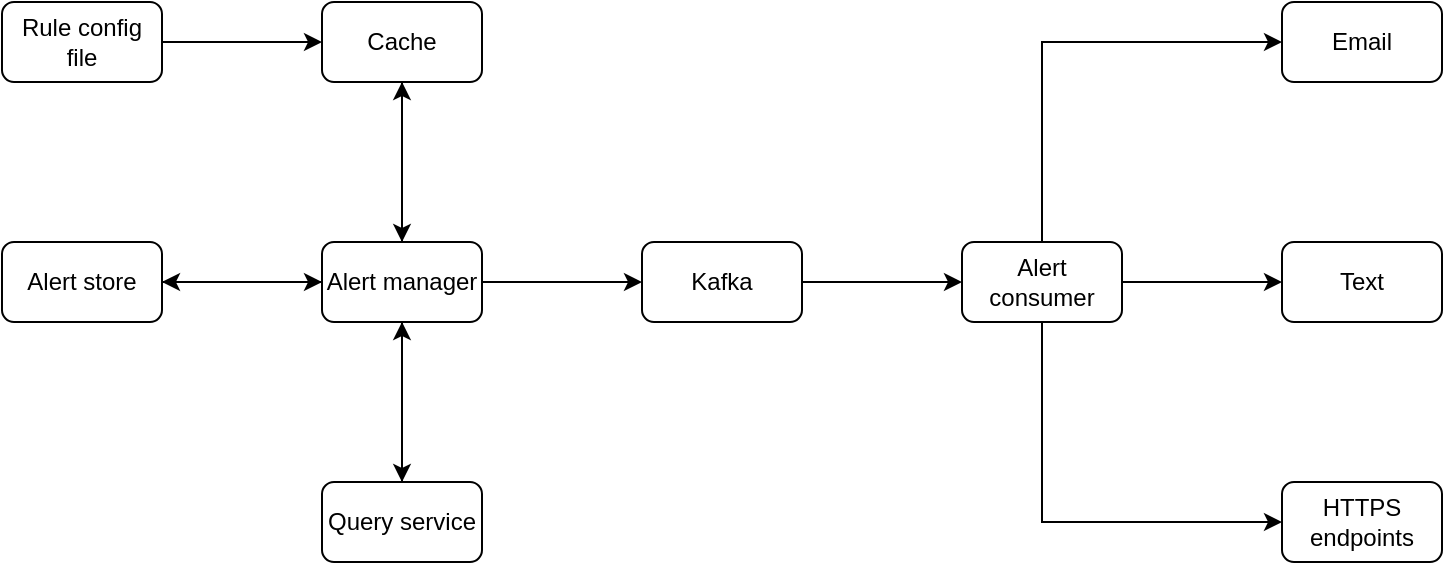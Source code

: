 <mxfile version="24.3.1" type="device">
  <diagram id="bc47vRQSer-DN1HRI0ml" name="Page-1">
    <mxGraphModel dx="882" dy="578" grid="1" gridSize="10" guides="1" tooltips="1" connect="1" arrows="1" fold="1" page="1" pageScale="1" pageWidth="850" pageHeight="1100" math="0" shadow="0">
      <root>
        <mxCell id="0" />
        <mxCell id="1" parent="0" />
        <mxCell id="OXltdeSApc8HWGbgr6Wj-12" style="edgeStyle=orthogonalEdgeStyle;rounded=0;orthogonalLoop=1;jettySize=auto;html=1;exitX=1;exitY=0.5;exitDx=0;exitDy=0;" edge="1" parent="1" source="OXltdeSApc8HWGbgr6Wj-1" target="OXltdeSApc8HWGbgr6Wj-3">
          <mxGeometry relative="1" as="geometry" />
        </mxCell>
        <mxCell id="OXltdeSApc8HWGbgr6Wj-1" value="Rule config file" style="rounded=1;whiteSpace=wrap;html=1;" vertex="1" parent="1">
          <mxGeometry x="40" y="80" width="80" height="40" as="geometry" />
        </mxCell>
        <mxCell id="OXltdeSApc8HWGbgr6Wj-14" style="edgeStyle=orthogonalEdgeStyle;rounded=0;orthogonalLoop=1;jettySize=auto;html=1;exitX=1;exitY=0.5;exitDx=0;exitDy=0;entryX=0;entryY=0.5;entryDx=0;entryDy=0;" edge="1" parent="1" source="OXltdeSApc8HWGbgr6Wj-2" target="OXltdeSApc8HWGbgr6Wj-4">
          <mxGeometry relative="1" as="geometry" />
        </mxCell>
        <mxCell id="OXltdeSApc8HWGbgr6Wj-2" value="Alert store" style="rounded=1;whiteSpace=wrap;html=1;" vertex="1" parent="1">
          <mxGeometry x="40" y="200" width="80" height="40" as="geometry" />
        </mxCell>
        <mxCell id="OXltdeSApc8HWGbgr6Wj-15" style="edgeStyle=orthogonalEdgeStyle;rounded=0;orthogonalLoop=1;jettySize=auto;html=1;exitX=0.5;exitY=1;exitDx=0;exitDy=0;entryX=0.5;entryY=0;entryDx=0;entryDy=0;" edge="1" parent="1" source="OXltdeSApc8HWGbgr6Wj-3" target="OXltdeSApc8HWGbgr6Wj-4">
          <mxGeometry relative="1" as="geometry" />
        </mxCell>
        <mxCell id="OXltdeSApc8HWGbgr6Wj-3" value="Cache" style="rounded=1;whiteSpace=wrap;html=1;" vertex="1" parent="1">
          <mxGeometry x="200" y="80" width="80" height="40" as="geometry" />
        </mxCell>
        <mxCell id="OXltdeSApc8HWGbgr6Wj-13" style="edgeStyle=orthogonalEdgeStyle;rounded=0;orthogonalLoop=1;jettySize=auto;html=1;exitX=0;exitY=0.5;exitDx=0;exitDy=0;entryX=1;entryY=0.5;entryDx=0;entryDy=0;" edge="1" parent="1" source="OXltdeSApc8HWGbgr6Wj-4" target="OXltdeSApc8HWGbgr6Wj-2">
          <mxGeometry relative="1" as="geometry" />
        </mxCell>
        <mxCell id="OXltdeSApc8HWGbgr6Wj-16" style="edgeStyle=orthogonalEdgeStyle;rounded=0;orthogonalLoop=1;jettySize=auto;html=1;exitX=0.5;exitY=0;exitDx=0;exitDy=0;" edge="1" parent="1" source="OXltdeSApc8HWGbgr6Wj-4" target="OXltdeSApc8HWGbgr6Wj-3">
          <mxGeometry relative="1" as="geometry" />
        </mxCell>
        <mxCell id="OXltdeSApc8HWGbgr6Wj-17" style="edgeStyle=orthogonalEdgeStyle;rounded=0;orthogonalLoop=1;jettySize=auto;html=1;exitX=0.5;exitY=1;exitDx=0;exitDy=0;entryX=0.5;entryY=0;entryDx=0;entryDy=0;" edge="1" parent="1" source="OXltdeSApc8HWGbgr6Wj-4" target="OXltdeSApc8HWGbgr6Wj-5">
          <mxGeometry relative="1" as="geometry" />
        </mxCell>
        <mxCell id="OXltdeSApc8HWGbgr6Wj-19" style="edgeStyle=orthogonalEdgeStyle;rounded=0;orthogonalLoop=1;jettySize=auto;html=1;exitX=1;exitY=0.5;exitDx=0;exitDy=0;entryX=0;entryY=0.5;entryDx=0;entryDy=0;" edge="1" parent="1" source="OXltdeSApc8HWGbgr6Wj-4" target="OXltdeSApc8HWGbgr6Wj-6">
          <mxGeometry relative="1" as="geometry" />
        </mxCell>
        <mxCell id="OXltdeSApc8HWGbgr6Wj-4" value="Alert manager" style="rounded=1;whiteSpace=wrap;html=1;" vertex="1" parent="1">
          <mxGeometry x="200" y="200" width="80" height="40" as="geometry" />
        </mxCell>
        <mxCell id="OXltdeSApc8HWGbgr6Wj-18" style="edgeStyle=orthogonalEdgeStyle;rounded=0;orthogonalLoop=1;jettySize=auto;html=1;exitX=0.5;exitY=0;exitDx=0;exitDy=0;entryX=0.5;entryY=1;entryDx=0;entryDy=0;" edge="1" parent="1" source="OXltdeSApc8HWGbgr6Wj-5" target="OXltdeSApc8HWGbgr6Wj-4">
          <mxGeometry relative="1" as="geometry" />
        </mxCell>
        <mxCell id="OXltdeSApc8HWGbgr6Wj-5" value="Query service" style="rounded=1;whiteSpace=wrap;html=1;" vertex="1" parent="1">
          <mxGeometry x="200" y="320" width="80" height="40" as="geometry" />
        </mxCell>
        <mxCell id="OXltdeSApc8HWGbgr6Wj-20" style="edgeStyle=orthogonalEdgeStyle;rounded=0;orthogonalLoop=1;jettySize=auto;html=1;exitX=1;exitY=0.5;exitDx=0;exitDy=0;entryX=0;entryY=0.5;entryDx=0;entryDy=0;" edge="1" parent="1" source="OXltdeSApc8HWGbgr6Wj-6" target="OXltdeSApc8HWGbgr6Wj-7">
          <mxGeometry relative="1" as="geometry" />
        </mxCell>
        <mxCell id="OXltdeSApc8HWGbgr6Wj-6" value="Kafka" style="rounded=1;whiteSpace=wrap;html=1;" vertex="1" parent="1">
          <mxGeometry x="360" y="200" width="80" height="40" as="geometry" />
        </mxCell>
        <mxCell id="OXltdeSApc8HWGbgr6Wj-21" style="edgeStyle=orthogonalEdgeStyle;rounded=0;orthogonalLoop=1;jettySize=auto;html=1;exitX=1;exitY=0.5;exitDx=0;exitDy=0;entryX=0;entryY=0.5;entryDx=0;entryDy=0;" edge="1" parent="1" source="OXltdeSApc8HWGbgr6Wj-7" target="OXltdeSApc8HWGbgr6Wj-9">
          <mxGeometry relative="1" as="geometry" />
        </mxCell>
        <mxCell id="OXltdeSApc8HWGbgr6Wj-22" style="edgeStyle=orthogonalEdgeStyle;rounded=0;orthogonalLoop=1;jettySize=auto;html=1;exitX=0.5;exitY=0;exitDx=0;exitDy=0;entryX=0;entryY=0.5;entryDx=0;entryDy=0;" edge="1" parent="1" source="OXltdeSApc8HWGbgr6Wj-7" target="OXltdeSApc8HWGbgr6Wj-8">
          <mxGeometry relative="1" as="geometry" />
        </mxCell>
        <mxCell id="OXltdeSApc8HWGbgr6Wj-23" style="edgeStyle=orthogonalEdgeStyle;rounded=0;orthogonalLoop=1;jettySize=auto;html=1;exitX=0.5;exitY=1;exitDx=0;exitDy=0;entryX=0;entryY=0.5;entryDx=0;entryDy=0;" edge="1" parent="1" source="OXltdeSApc8HWGbgr6Wj-7" target="OXltdeSApc8HWGbgr6Wj-10">
          <mxGeometry relative="1" as="geometry" />
        </mxCell>
        <mxCell id="OXltdeSApc8HWGbgr6Wj-7" value="Alert consumer" style="rounded=1;whiteSpace=wrap;html=1;" vertex="1" parent="1">
          <mxGeometry x="520" y="200" width="80" height="40" as="geometry" />
        </mxCell>
        <mxCell id="OXltdeSApc8HWGbgr6Wj-8" value="Email" style="rounded=1;whiteSpace=wrap;html=1;" vertex="1" parent="1">
          <mxGeometry x="680" y="80" width="80" height="40" as="geometry" />
        </mxCell>
        <mxCell id="OXltdeSApc8HWGbgr6Wj-9" value="Text" style="rounded=1;whiteSpace=wrap;html=1;" vertex="1" parent="1">
          <mxGeometry x="680" y="200" width="80" height="40" as="geometry" />
        </mxCell>
        <mxCell id="OXltdeSApc8HWGbgr6Wj-10" value="HTTPS endpoints" style="rounded=1;whiteSpace=wrap;html=1;" vertex="1" parent="1">
          <mxGeometry x="680" y="320" width="80" height="40" as="geometry" />
        </mxCell>
      </root>
    </mxGraphModel>
  </diagram>
</mxfile>
